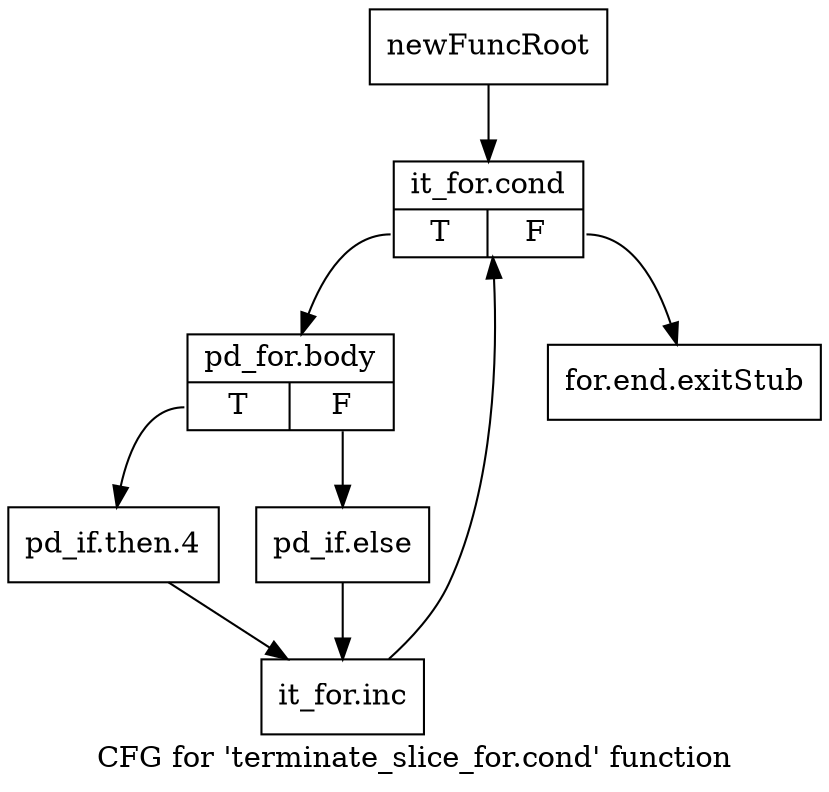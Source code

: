 digraph "CFG for 'terminate_slice_for.cond' function" {
	label="CFG for 'terminate_slice_for.cond' function";

	Node0x2eafcc0 [shape=record,label="{newFuncRoot}"];
	Node0x2eafcc0 -> Node0x2eafd60;
	Node0x2eafd10 [shape=record,label="{for.end.exitStub}"];
	Node0x2eafd60 [shape=record,label="{it_for.cond|{<s0>T|<s1>F}}"];
	Node0x2eafd60:s0 -> Node0x2eafdb0;
	Node0x2eafd60:s1 -> Node0x2eafd10;
	Node0x2eafdb0 [shape=record,label="{pd_for.body|{<s0>T|<s1>F}}"];
	Node0x2eafdb0:s0 -> Node0x2eafe50;
	Node0x2eafdb0:s1 -> Node0x2eafe00;
	Node0x2eafe00 [shape=record,label="{pd_if.else}"];
	Node0x2eafe00 -> Node0x2eafea0;
	Node0x2eafe50 [shape=record,label="{pd_if.then.4}"];
	Node0x2eafe50 -> Node0x2eafea0;
	Node0x2eafea0 [shape=record,label="{it_for.inc}"];
	Node0x2eafea0 -> Node0x2eafd60;
}
